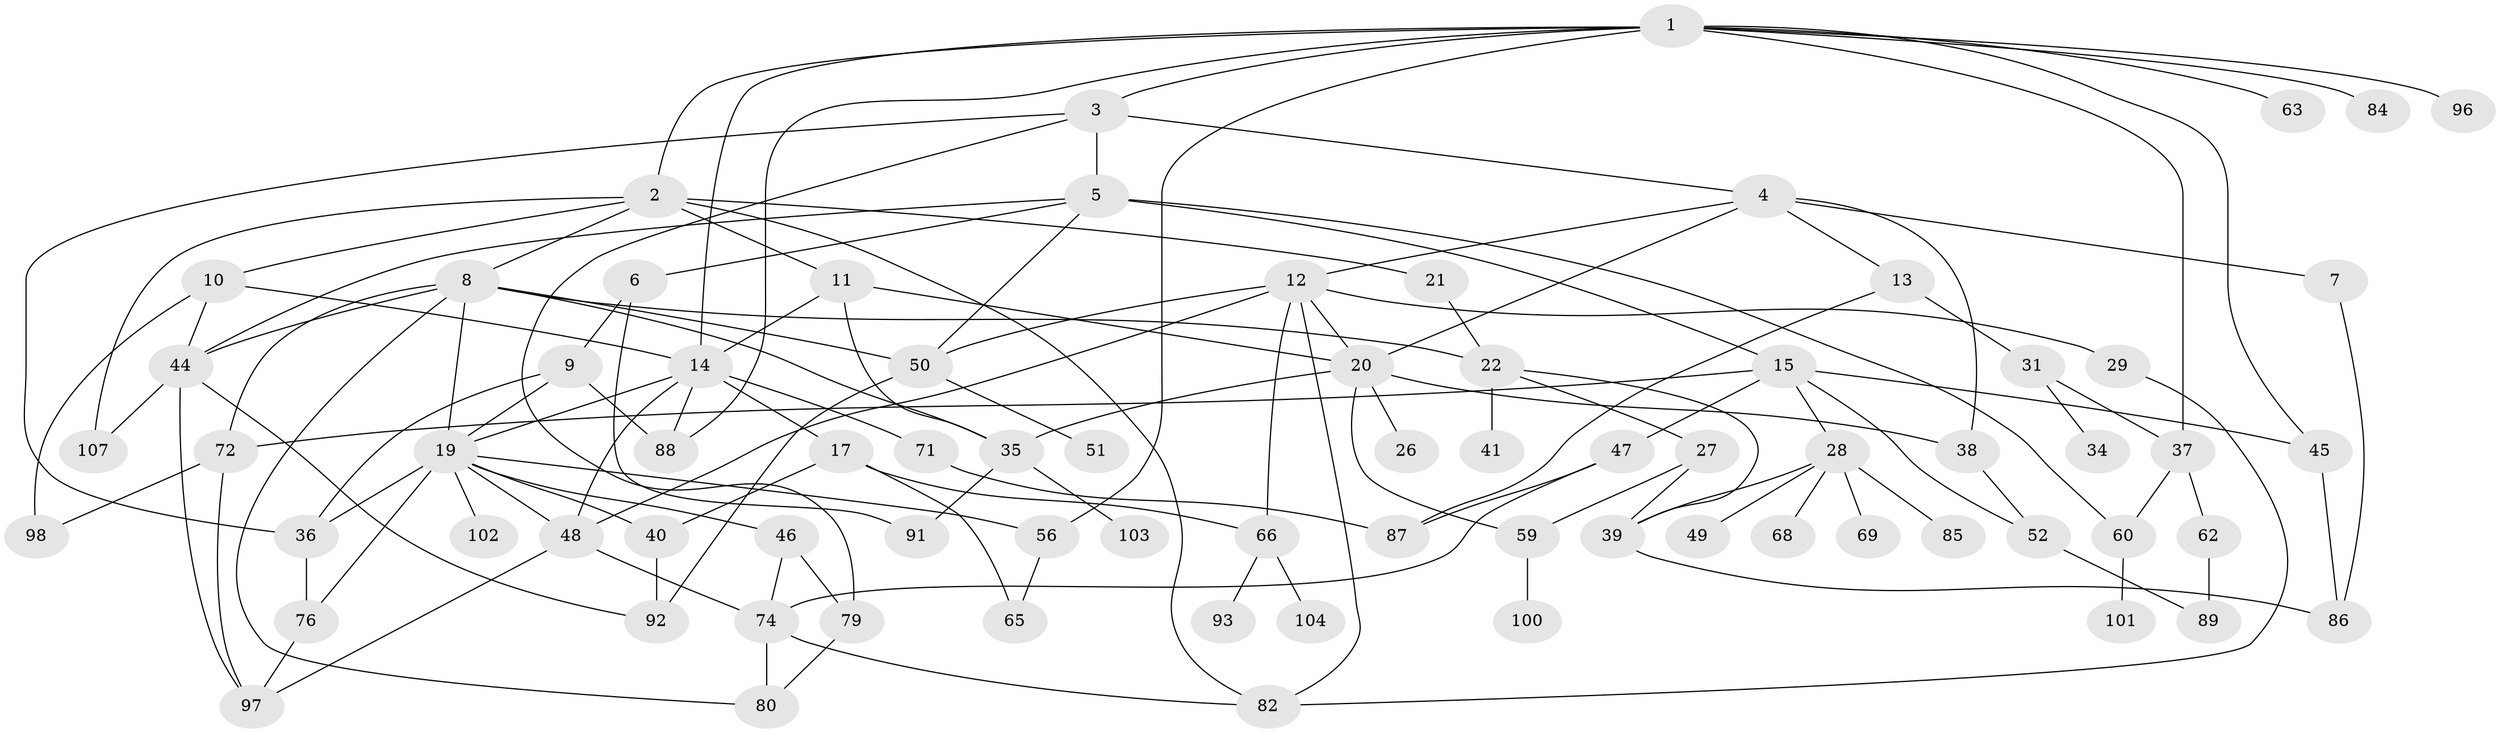 // Generated by graph-tools (version 1.1) at 2025/51/02/27/25 19:51:36]
// undirected, 76 vertices, 129 edges
graph export_dot {
graph [start="1"]
  node [color=gray90,style=filled];
  1 [super="+24"];
  2 [super="+43"];
  3 [super="+55"];
  4 [super="+16"];
  5 [super="+58"];
  6 [super="+90"];
  7 [super="+25"];
  8 [super="+42"];
  9;
  10 [super="+33"];
  11 [super="+18"];
  12 [super="+23"];
  13;
  14 [super="+57"];
  15 [super="+78"];
  17 [super="+83"];
  19 [super="+99"];
  20 [super="+95"];
  21;
  22 [super="+30"];
  26;
  27;
  28 [super="+32"];
  29;
  31;
  34 [super="+73"];
  35 [super="+75"];
  36 [super="+77"];
  37;
  38;
  39 [super="+106"];
  40;
  41;
  44 [super="+94"];
  45 [super="+70"];
  46 [super="+61"];
  47 [super="+53"];
  48 [super="+81"];
  49;
  50 [super="+54"];
  51;
  52;
  56;
  59;
  60 [super="+64"];
  62;
  63 [super="+67"];
  65;
  66;
  68;
  69;
  71;
  72;
  74 [super="+105"];
  76;
  79;
  80;
  82;
  84;
  85;
  86 [super="+108"];
  87;
  88;
  89;
  91;
  92;
  93;
  96;
  97;
  98 [super="+109"];
  100;
  101;
  102;
  103;
  104;
  107;
  1 -- 2;
  1 -- 3;
  1 -- 45;
  1 -- 63;
  1 -- 84;
  1 -- 96;
  1 -- 56;
  1 -- 37;
  1 -- 88;
  1 -- 14;
  2 -- 8;
  2 -- 10;
  2 -- 11;
  2 -- 21;
  2 -- 107;
  2 -- 82;
  3 -- 4;
  3 -- 5;
  3 -- 79;
  3 -- 36;
  4 -- 7;
  4 -- 12;
  4 -- 13;
  4 -- 20;
  4 -- 38;
  5 -- 6;
  5 -- 15;
  5 -- 60;
  5 -- 50;
  5 -- 44;
  6 -- 9;
  6 -- 91;
  7 -- 86;
  8 -- 44;
  8 -- 50;
  8 -- 80;
  8 -- 35;
  8 -- 72;
  8 -- 19;
  8 -- 22;
  9 -- 19;
  9 -- 36;
  9 -- 88;
  10 -- 14;
  10 -- 98;
  10 -- 44;
  11 -- 35;
  11 -- 20;
  11 -- 14;
  12 -- 29;
  12 -- 66;
  12 -- 50;
  12 -- 82;
  12 -- 48;
  12 -- 20;
  13 -- 31;
  13 -- 87;
  14 -- 17;
  14 -- 48;
  14 -- 71;
  14 -- 88;
  14 -- 19;
  15 -- 28;
  15 -- 47;
  15 -- 72;
  15 -- 52;
  15 -- 45;
  17 -- 40;
  17 -- 65;
  17 -- 66;
  19 -- 46;
  19 -- 56;
  19 -- 102;
  19 -- 40;
  19 -- 48;
  19 -- 36;
  19 -- 76;
  20 -- 26;
  20 -- 38;
  20 -- 35;
  20 -- 59;
  21 -- 22;
  22 -- 27;
  22 -- 41;
  22 -- 39;
  27 -- 59;
  27 -- 39;
  28 -- 69;
  28 -- 39;
  28 -- 49;
  28 -- 85;
  28 -- 68;
  29 -- 82;
  31 -- 34 [weight=2];
  31 -- 37;
  35 -- 91;
  35 -- 103;
  36 -- 76;
  37 -- 60;
  37 -- 62;
  38 -- 52;
  39 -- 86;
  40 -- 92;
  44 -- 107;
  44 -- 92;
  44 -- 97;
  45 -- 86;
  46 -- 74;
  46 -- 79;
  47 -- 74;
  47 -- 87;
  48 -- 97;
  48 -- 74;
  50 -- 51;
  50 -- 92;
  52 -- 89;
  56 -- 65;
  59 -- 100;
  60 -- 101;
  62 -- 89;
  66 -- 93;
  66 -- 104;
  71 -- 87;
  72 -- 98;
  72 -- 97;
  74 -- 80;
  74 -- 82;
  76 -- 97;
  79 -- 80;
}
